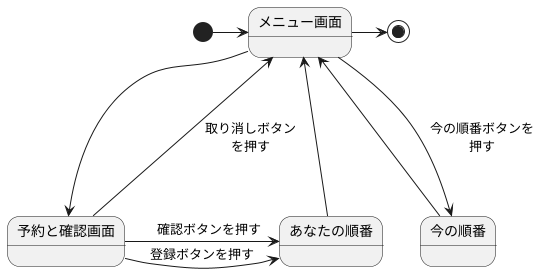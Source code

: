 @startuml 演習6-3
    [*]-right->メニュー画面
    メニュー画面--down->予約と確認画面
    メニュー画面<-up--予約と確認画面: 取り消しボタン\nを押す
    メニュー画面<-up--あなたの順番
    予約と確認画面--right->あなたの順番: 登録ボタンを押す
    予約と確認画面--right->あなたの順番:　確認ボタンを押す
    メニュー画面<-up--今の順番
    メニュー画面--down->今の順番: 今の順番ボタンを\n押す
    メニュー画面-right->[*]
@enduml